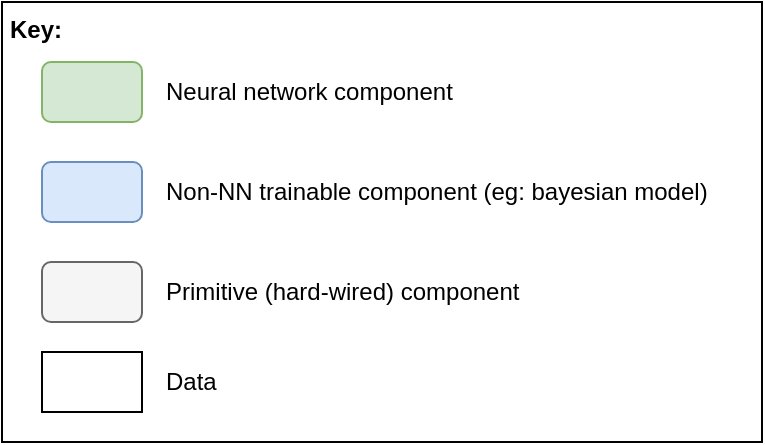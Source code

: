 <mxfile version="14.5.1" type="device" pages="7"><diagram id="m66ub7LElBhxGVQinJ4t" name="key"><mxGraphModel dx="1422" dy="822" grid="1" gridSize="10" guides="1" tooltips="1" connect="1" arrows="1" fold="1" page="1" pageScale="1" pageWidth="827" pageHeight="1169" math="0" shadow="0"><root><mxCell id="8yWxc6OE1PqtyrX7C8iU-0"/><mxCell id="8yWxc6OE1PqtyrX7C8iU-1" parent="8yWxc6OE1PqtyrX7C8iU-0"/><mxCell id="8yWxc6OE1PqtyrX7C8iU-2" value="Key:" style="rounded=0;whiteSpace=wrap;html=1;fillColor=#FFFFFF;gradientColor=none;fontSize=12;fontStyle=1;align=left;verticalAlign=top;spacingLeft=2;spacingRight=2;" vertex="1" parent="8yWxc6OE1PqtyrX7C8iU-1"><mxGeometry x="190" y="240" width="380" height="220" as="geometry"/></mxCell><mxCell id="8yWxc6OE1PqtyrX7C8iU-3" value="" style="rounded=1;whiteSpace=wrap;html=1;fillColor=#d5e8d4;fontSize=12;align=left;strokeColor=#82b366;" vertex="1" parent="8yWxc6OE1PqtyrX7C8iU-1"><mxGeometry x="210" y="270" width="50" height="30" as="geometry"/></mxCell><mxCell id="8yWxc6OE1PqtyrX7C8iU-4" value="" style="rounded=1;whiteSpace=wrap;html=1;fillColor=#f5f5f5;fontSize=12;align=left;strokeColor=#666666;fontColor=#333333;" vertex="1" parent="8yWxc6OE1PqtyrX7C8iU-1"><mxGeometry x="210" y="370" width="50" height="30" as="geometry"/></mxCell><mxCell id="8yWxc6OE1PqtyrX7C8iU-5" value="" style="rounded=0;whiteSpace=wrap;html=1;fillColor=#FFFFFF;gradientColor=none;fontSize=12;align=left;" vertex="1" parent="8yWxc6OE1PqtyrX7C8iU-1"><mxGeometry x="210" y="415" width="50" height="30" as="geometry"/></mxCell><mxCell id="8yWxc6OE1PqtyrX7C8iU-6" value="Primitive (hard-wired) component" style="text;html=1;strokeColor=none;fillColor=none;align=left;verticalAlign=middle;whiteSpace=wrap;rounded=0;fontSize=12;" vertex="1" parent="8yWxc6OE1PqtyrX7C8iU-1"><mxGeometry x="270" y="375" width="220" height="20" as="geometry"/></mxCell><mxCell id="8yWxc6OE1PqtyrX7C8iU-7" value="Neural network component" style="text;html=1;strokeColor=none;fillColor=none;align=left;verticalAlign=middle;whiteSpace=wrap;rounded=0;fontSize=12;" vertex="1" parent="8yWxc6OE1PqtyrX7C8iU-1"><mxGeometry x="270" y="275" width="220" height="20" as="geometry"/></mxCell><mxCell id="8yWxc6OE1PqtyrX7C8iU-8" value="Data" style="text;html=1;strokeColor=none;fillColor=none;align=left;verticalAlign=middle;whiteSpace=wrap;rounded=0;fontSize=12;" vertex="1" parent="8yWxc6OE1PqtyrX7C8iU-1"><mxGeometry x="270" y="420" width="220" height="20" as="geometry"/></mxCell><mxCell id="8yWxc6OE1PqtyrX7C8iU-9" value="" style="rounded=1;whiteSpace=wrap;html=1;fillColor=#dae8fc;fontSize=12;align=left;strokeColor=#6c8ebf;" vertex="1" parent="8yWxc6OE1PqtyrX7C8iU-1"><mxGeometry x="210" y="320" width="50" height="30" as="geometry"/></mxCell><mxCell id="8yWxc6OE1PqtyrX7C8iU-10" value="Non-NN trainable component (eg: bayesian model)" style="text;html=1;strokeColor=none;fillColor=none;align=left;verticalAlign=middle;whiteSpace=wrap;rounded=0;fontSize=12;" vertex="1" parent="8yWxc6OE1PqtyrX7C8iU-1"><mxGeometry x="270" y="325" width="290" height="20" as="geometry"/></mxCell></root></mxGraphModel></diagram><diagram id="tY6kCdGrEaHKhVbFRpGe" name="gated-output-selection"><mxGraphModel dx="1038" dy="607" grid="1" gridSize="10" guides="1" tooltips="1" connect="1" arrows="1" fold="1" page="1" pageScale="1" pageWidth="827" pageHeight="1169" math="0" shadow="0"><root><mxCell id="0"/><mxCell id="1" parent="0"/><mxCell id="_IHlw9E8bnCYRLDAm3ck-10" style="edgeStyle=orthogonalEdgeStyle;rounded=0;orthogonalLoop=1;jettySize=auto;html=1;entryX=0;entryY=0.5;entryDx=0;entryDy=0;fontSize=47;exitX=0.5;exitY=1;exitDx=0;exitDy=0;" parent="1" source="_IHlw9E8bnCYRLDAm3ck-1" target="_IHlw9E8bnCYRLDAm3ck-6" edge="1"><mxGeometry relative="1" as="geometry"/></mxCell><mxCell id="_IHlw9E8bnCYRLDAm3ck-11" style="edgeStyle=orthogonalEdgeStyle;rounded=0;orthogonalLoop=1;jettySize=auto;html=1;fontSize=47;entryX=0.112;entryY=0.02;entryDx=0;entryDy=0;entryPerimeter=0;" parent="1" source="_IHlw9E8bnCYRLDAm3ck-1" target="_IHlw9E8bnCYRLDAm3ck-7" edge="1"><mxGeometry relative="1" as="geometry"><Array as="points"><mxPoint x="160" y="380"/></Array></mxGeometry></mxCell><mxCell id="_IHlw9E8bnCYRLDAm3ck-18" value="output 1" style="edgeLabel;html=1;align=center;verticalAlign=middle;resizable=0;points=[];fontSize=12;" parent="_IHlw9E8bnCYRLDAm3ck-11" vertex="1" connectable="0"><mxGeometry x="0.209" y="3" relative="1" as="geometry"><mxPoint as="offset"/></mxGeometry></mxCell><mxCell id="_IHlw9E8bnCYRLDAm3ck-1" value="Processor 1" style="rounded=1;whiteSpace=wrap;html=1;fillColor=#d5e8d4;strokeColor=#82b366;" parent="1" vertex="1"><mxGeometry x="100" y="230" width="120" height="60" as="geometry"/></mxCell><mxCell id="_IHlw9E8bnCYRLDAm3ck-9" style="edgeStyle=orthogonalEdgeStyle;rounded=0;orthogonalLoop=1;jettySize=auto;html=1;entryX=0;entryY=0.5;entryDx=0;entryDy=0;fontSize=47;exitX=0.5;exitY=1;exitDx=0;exitDy=0;" parent="1" source="_IHlw9E8bnCYRLDAm3ck-2" target="_IHlw9E8bnCYRLDAm3ck-6" edge="1"><mxGeometry relative="1" as="geometry"/></mxCell><mxCell id="_IHlw9E8bnCYRLDAm3ck-12" value="output 2" style="edgeStyle=orthogonalEdgeStyle;rounded=0;orthogonalLoop=1;jettySize=auto;html=1;entryX=0.455;entryY=-0.08;entryDx=0;entryDy=0;fontSize=12;entryPerimeter=0;" parent="1" source="_IHlw9E8bnCYRLDAm3ck-2" target="_IHlw9E8bnCYRLDAm3ck-7" edge="1"><mxGeometry x="0.137" relative="1" as="geometry"><Array as="points"><mxPoint x="300" y="310"/><mxPoint x="299" y="310"/><mxPoint x="299" y="378"/></Array><mxPoint as="offset"/></mxGeometry></mxCell><mxCell id="_IHlw9E8bnCYRLDAm3ck-2" value="Processor 2" style="rounded=1;whiteSpace=wrap;html=1;fillColor=#d5e8d4;strokeColor=#82b366;" parent="1" vertex="1"><mxGeometry x="240" y="230" width="120" height="60" as="geometry"/></mxCell><mxCell id="_IHlw9E8bnCYRLDAm3ck-8" style="edgeStyle=orthogonalEdgeStyle;rounded=0;orthogonalLoop=1;jettySize=auto;html=1;fontSize=47;exitX=0.5;exitY=1;exitDx=0;exitDy=0;" parent="1" source="_IHlw9E8bnCYRLDAm3ck-3" target="_IHlw9E8bnCYRLDAm3ck-6" edge="1"><mxGeometry relative="1" as="geometry"/></mxCell><mxCell id="_IHlw9E8bnCYRLDAm3ck-15" value="outputs" style="edgeLabel;html=1;align=center;verticalAlign=middle;resizable=0;points=[];fontSize=12;" parent="_IHlw9E8bnCYRLDAm3ck-8" vertex="1" connectable="0"><mxGeometry x="0.028" y="-1" relative="1" as="geometry"><mxPoint as="offset"/></mxGeometry></mxCell><mxCell id="_IHlw9E8bnCYRLDAm3ck-13" style="edgeStyle=orthogonalEdgeStyle;rounded=0;orthogonalLoop=1;jettySize=auto;html=1;entryX=0.905;entryY=0.008;entryDx=0;entryDy=0;fontSize=47;entryPerimeter=0;" parent="1" source="_IHlw9E8bnCYRLDAm3ck-3" target="_IHlw9E8bnCYRLDAm3ck-7" edge="1"><mxGeometry relative="1" as="geometry"><Array as="points"><mxPoint x="480" y="310"/><mxPoint x="482" y="310"/><mxPoint x="482" y="380"/></Array></mxGeometry></mxCell><mxCell id="_IHlw9E8bnCYRLDAm3ck-16" value="output n" style="edgeLabel;html=1;align=center;verticalAlign=middle;resizable=0;points=[];fontSize=12;" parent="_IHlw9E8bnCYRLDAm3ck-13" vertex="1" connectable="0"><mxGeometry x="0.824" y="-1" relative="1" as="geometry"><mxPoint y="-32.44" as="offset"/></mxGeometry></mxCell><mxCell id="_IHlw9E8bnCYRLDAm3ck-3" value="Processor n" style="rounded=1;whiteSpace=wrap;html=1;fillColor=#d5e8d4;strokeColor=#82b366;" parent="1" vertex="1"><mxGeometry x="420" y="230" width="120" height="60" as="geometry"/></mxCell><mxCell id="_IHlw9E8bnCYRLDAm3ck-4" value="..." style="text;html=1;strokeColor=none;fillColor=none;align=center;verticalAlign=bottom;whiteSpace=wrap;rounded=0;fontSize=47;" parent="1" vertex="1"><mxGeometry x="360" y="250" width="60" height="20" as="geometry"/></mxCell><mxCell id="_IHlw9E8bnCYRLDAm3ck-14" style="edgeStyle=orthogonalEdgeStyle;rounded=0;orthogonalLoop=1;jettySize=auto;html=1;entryX=1;entryY=0.5;entryDx=0;entryDy=0;fontSize=47;exitX=0.5;exitY=1;exitDx=0;exitDy=0;" parent="1" source="_IHlw9E8bnCYRLDAm3ck-6" target="_IHlw9E8bnCYRLDAm3ck-7" edge="1"><mxGeometry relative="1" as="geometry"/></mxCell><mxCell id="_IHlw9E8bnCYRLDAm3ck-17" value="category&lt;br&gt;vector" style="edgeLabel;html=1;align=center;verticalAlign=middle;resizable=0;points=[];fontSize=12;" parent="_IHlw9E8bnCYRLDAm3ck-14" vertex="1" connectable="0"><mxGeometry x="-0.128" y="1" relative="1" as="geometry"><mxPoint x="56.72" y="-21" as="offset"/></mxGeometry></mxCell><mxCell id="_IHlw9E8bnCYRLDAm3ck-6" value="Selector" style="rounded=1;whiteSpace=wrap;html=1;fillColor=#d5e8d4;strokeColor=#82b366;" parent="1" vertex="1"><mxGeometry x="590" y="280" width="90" height="60" as="geometry"/></mxCell><mxCell id="_IHlw9E8bnCYRLDAm3ck-19" style="edgeStyle=orthogonalEdgeStyle;rounded=0;orthogonalLoop=1;jettySize=auto;html=1;fontSize=12;" parent="1" source="_IHlw9E8bnCYRLDAm3ck-7" edge="1"><mxGeometry relative="1" as="geometry"><mxPoint x="317.5" y="470" as="targetPoint"/></mxGeometry></mxCell><mxCell id="_IHlw9E8bnCYRLDAm3ck-20" value="selected&lt;br&gt;output" style="edgeLabel;html=1;align=center;verticalAlign=middle;resizable=0;points=[];fontSize=12;" parent="_IHlw9E8bnCYRLDAm3ck-19" vertex="1" connectable="0"><mxGeometry x="-0.343" relative="1" as="geometry"><mxPoint y="7.14" as="offset"/></mxGeometry></mxCell><mxCell id="_IHlw9E8bnCYRLDAm3ck-7" value="gate" style="rounded=1;whiteSpace=wrap;html=1;fillColor=#f5f5f5;strokeColor=#666666;fontColor=#333333;" parent="1" vertex="1"><mxGeometry x="115" y="380" width="405" height="20" as="geometry"/></mxCell><mxCell id="_IHlw9E8bnCYRLDAm3ck-22" style="edgeStyle=orthogonalEdgeStyle;rounded=0;orthogonalLoop=1;jettySize=auto;html=1;fontSize=12;exitX=0.5;exitY=1;exitDx=0;exitDy=0;" parent="1" source="_IHlw9E8bnCYRLDAm3ck-21" target="_IHlw9E8bnCYRLDAm3ck-1" edge="1"><mxGeometry relative="1" as="geometry"/></mxCell><mxCell id="_IHlw9E8bnCYRLDAm3ck-23" style="edgeStyle=orthogonalEdgeStyle;rounded=0;orthogonalLoop=1;jettySize=auto;html=1;fontSize=12;" parent="1" source="_IHlw9E8bnCYRLDAm3ck-21" target="_IHlw9E8bnCYRLDAm3ck-2" edge="1"><mxGeometry relative="1" as="geometry"/></mxCell><mxCell id="_IHlw9E8bnCYRLDAm3ck-24" style="edgeStyle=orthogonalEdgeStyle;rounded=0;orthogonalLoop=1;jettySize=auto;html=1;fontSize=12;exitX=0.5;exitY=1;exitDx=0;exitDy=0;" parent="1" source="_IHlw9E8bnCYRLDAm3ck-21" target="_IHlw9E8bnCYRLDAm3ck-3" edge="1"><mxGeometry relative="1" as="geometry"/></mxCell><mxCell id="_IHlw9E8bnCYRLDAm3ck-25" style="edgeStyle=orthogonalEdgeStyle;rounded=0;orthogonalLoop=1;jettySize=auto;html=1;entryX=0.5;entryY=0;entryDx=0;entryDy=0;fontSize=12;exitX=0.5;exitY=1;exitDx=0;exitDy=0;dashed=1;" parent="1" source="_IHlw9E8bnCYRLDAm3ck-21" target="_IHlw9E8bnCYRLDAm3ck-6" edge="1"><mxGeometry relative="1" as="geometry"><Array as="points"><mxPoint x="340" y="160"/><mxPoint x="635" y="160"/></Array></mxGeometry></mxCell><mxCell id="_IHlw9E8bnCYRLDAm3ck-21" value="input" style="text;html=1;strokeColor=none;fillColor=none;align=center;verticalAlign=middle;whiteSpace=wrap;rounded=0;fontSize=12;" parent="1" vertex="1"><mxGeometry x="320" y="120" width="40" height="20" as="geometry"/></mxCell><mxCell id="_IHlw9E8bnCYRLDAm3ck-26" style="rounded=0;jumpStyle=arc;orthogonalLoop=1;jettySize=auto;html=1;strokeWidth=1;fontColor=#666600;dashed=1;strokeColor=#d6b656;fillColor=#fff2cc;endArrow=none;endFill=0;" parent="1" source="_IHlw9E8bnCYRLDAm3ck-27" edge="1"><mxGeometry relative="1" as="geometry"><mxPoint x="640" y="240" as="targetPoint"/><mxPoint x="619.767" y="120" as="sourcePoint"/></mxGeometry></mxCell><mxCell id="_IHlw9E8bnCYRLDAm3ck-27" value="optional" style="rounded=0;whiteSpace=wrap;html=1;align=left;fillColor=#fff2cc;strokeColor=#d6b656;fontColor=#666600;dashed=1;spacingLeft=2;spacingRight=2;" parent="1" vertex="1"><mxGeometry x="670" y="190" width="55" height="20" as="geometry"/></mxCell><mxCell id="_w9QOepeArBHKkaBRJu--1" value="Processor 2" style="rounded=1;whiteSpace=wrap;html=1;fillColor=#d5e8d4;strokeColor=#82b366;" parent="1" vertex="1"><mxGeometry x="240" y="230" width="120" height="60" as="geometry"/></mxCell></root></mxGraphModel></diagram><diagram id="UJN6g91UISjAOFVRdFq0" name="vetoing-reflex"><mxGraphModel dx="1038" dy="607" grid="1" gridSize="10" guides="1" tooltips="1" connect="1" arrows="1" fold="1" page="1" pageScale="1" pageWidth="827" pageHeight="1169" math="0" shadow="0"><root><mxCell id="3xNeag-pLZo3mpWxxvYF-0"/><mxCell id="3xNeag-pLZo3mpWxxvYF-1" parent="3xNeag-pLZo3mpWxxvYF-0"/><mxCell id="sQCB7g5vNWQBE9-uRaDi-7" style="edgeStyle=orthogonalEdgeStyle;rounded=0;orthogonalLoop=1;jettySize=auto;html=1;entryX=0.5;entryY=0;entryDx=0;entryDy=0;fontSize=12;" parent="3xNeag-pLZo3mpWxxvYF-1" source="sQCB7g5vNWQBE9-uRaDi-0" target="sQCB7g5vNWQBE9-uRaDi-2" edge="1"><mxGeometry relative="1" as="geometry"/></mxCell><mxCell id="sQCB7g5vNWQBE9-uRaDi-0" value="Main processor" style="rounded=1;whiteSpace=wrap;html=1;fillColor=#d5e8d4;strokeColor=#82b366;" parent="3xNeag-pLZo3mpWxxvYF-1" vertex="1"><mxGeometry x="140" y="180" width="120" height="60" as="geometry"/></mxCell><mxCell id="sQCB7g5vNWQBE9-uRaDi-8" style="edgeStyle=orthogonalEdgeStyle;rounded=0;orthogonalLoop=1;jettySize=auto;html=1;entryX=0.5;entryY=0;entryDx=0;entryDy=0;fontSize=12;" parent="3xNeag-pLZo3mpWxxvYF-1" source="sQCB7g5vNWQBE9-uRaDi-1" target="sQCB7g5vNWQBE9-uRaDi-3" edge="1"><mxGeometry relative="1" as="geometry"/></mxCell><mxCell id="sQCB7g5vNWQBE9-uRaDi-1" value="Veto processor" style="rounded=1;whiteSpace=wrap;html=1;fillColor=#d5e8d4;strokeColor=#82b366;" parent="3xNeag-pLZo3mpWxxvYF-1" vertex="1"><mxGeometry x="294" y="180" width="120" height="60" as="geometry"/></mxCell><mxCell id="6Uc8mbCuD-oDQHM8va8d-0" style="edgeStyle=orthogonalEdgeStyle;rounded=0;orthogonalLoop=1;jettySize=auto;html=1;fontSize=12;" parent="3xNeag-pLZo3mpWxxvYF-1" source="sQCB7g5vNWQBE9-uRaDi-2" target="sQCB7g5vNWQBE9-uRaDi-4" edge="1"><mxGeometry relative="1" as="geometry"/></mxCell><mxCell id="6Uc8mbCuD-oDQHM8va8d-3" value="regularization" style="edgeLabel;html=1;align=center;verticalAlign=middle;resizable=0;points=[];fontSize=12;" parent="6Uc8mbCuD-oDQHM8va8d-0" vertex="1" connectable="0"><mxGeometry x="-0.107" y="-1" relative="1" as="geometry"><mxPoint as="offset"/></mxGeometry></mxCell><mxCell id="sQCB7g5vNWQBE9-uRaDi-2" value="vector" style="rounded=0;whiteSpace=wrap;html=1;fontSize=12;" parent="3xNeag-pLZo3mpWxxvYF-1" vertex="1"><mxGeometry x="140" y="260" width="120" height="20" as="geometry"/></mxCell><mxCell id="6Uc8mbCuD-oDQHM8va8d-1" style="edgeStyle=orthogonalEdgeStyle;rounded=0;orthogonalLoop=1;jettySize=auto;html=1;fontSize=12;" parent="3xNeag-pLZo3mpWxxvYF-1" source="sQCB7g5vNWQBE9-uRaDi-3" target="sQCB7g5vNWQBE9-uRaDi-5" edge="1"><mxGeometry relative="1" as="geometry"/></mxCell><mxCell id="6Uc8mbCuD-oDQHM8va8d-2" value="regularization" style="edgeLabel;html=1;align=center;verticalAlign=middle;resizable=0;points=[];fontSize=12;" parent="6Uc8mbCuD-oDQHM8va8d-1" vertex="1" connectable="0"><mxGeometry x="-0.169" y="-1" relative="1" as="geometry"><mxPoint as="offset"/></mxGeometry></mxCell><mxCell id="sQCB7g5vNWQBE9-uRaDi-3" value="vector" style="rounded=0;whiteSpace=wrap;html=1;fontSize=12;" parent="3xNeag-pLZo3mpWxxvYF-1" vertex="1"><mxGeometry x="294" y="260" width="120" height="20" as="geometry"/></mxCell><mxCell id="6Uc8mbCuD-oDQHM8va8d-6" style="edgeStyle=orthogonalEdgeStyle;rounded=0;orthogonalLoop=1;jettySize=auto;html=1;fontSize=12;exitX=0.25;exitY=1;exitDx=0;exitDy=0;" parent="3xNeag-pLZo3mpWxxvYF-1" source="sQCB7g5vNWQBE9-uRaDi-4" target="6Uc8mbCuD-oDQHM8va8d-5" edge="1"><mxGeometry relative="1" as="geometry"/></mxCell><mxCell id="6Uc8mbCuD-oDQHM8va8d-7" value="ave(|.|)" style="edgeLabel;html=1;align=center;verticalAlign=middle;resizable=0;points=[];fontSize=12;" parent="6Uc8mbCuD-oDQHM8va8d-6" vertex="1" connectable="0"><mxGeometry x="0.25" relative="1" as="geometry"><mxPoint y="-13.06" as="offset"/></mxGeometry></mxCell><mxCell id="8TBIV7BBwE620zj9O0sn-1" value="output (o0)" style="edgeStyle=orthogonalEdgeStyle;rounded=0;orthogonalLoop=1;jettySize=auto;html=1;fontSize=12;exitX=0.75;exitY=1;exitDx=0;exitDy=0;entryX=0.75;entryY=0;entryDx=0;entryDy=0;" parent="3xNeag-pLZo3mpWxxvYF-1" source="sQCB7g5vNWQBE9-uRaDi-4" target="8TBIV7BBwE620zj9O0sn-0" edge="1"><mxGeometry relative="1" as="geometry"/></mxCell><mxCell id="sQCB7g5vNWQBE9-uRaDi-4" value="vector" style="rounded=0;whiteSpace=wrap;html=1;fontSize=12;" parent="3xNeag-pLZo3mpWxxvYF-1" vertex="1"><mxGeometry x="140" y="330" width="120" height="20" as="geometry"/></mxCell><mxCell id="6Uc8mbCuD-oDQHM8va8d-9" value="ave(|.|)" style="rounded=0;orthogonalLoop=1;jettySize=auto;html=1;fontSize=12;exitX=0.25;exitY=1;exitDx=0;exitDy=0;" parent="3xNeag-pLZo3mpWxxvYF-1" source="sQCB7g5vNWQBE9-uRaDi-5" target="6Uc8mbCuD-oDQHM8va8d-8" edge="1"><mxGeometry x="-0.524" y="1" relative="1" as="geometry"><mxPoint as="offset"/></mxGeometry></mxCell><mxCell id="8TBIV7BBwE620zj9O0sn-3" value="output (o1)" style="edgeStyle=orthogonalEdgeStyle;rounded=0;orthogonalLoop=1;jettySize=auto;html=1;entryX=1;entryY=0.75;entryDx=0;entryDy=0;fontSize=12;exitX=0.75;exitY=1;exitDx=0;exitDy=0;" parent="3xNeag-pLZo3mpWxxvYF-1" source="sQCB7g5vNWQBE9-uRaDi-5" target="8TBIV7BBwE620zj9O0sn-0" edge="1"><mxGeometry x="-0.618" relative="1" as="geometry"><mxPoint as="offset"/></mxGeometry></mxCell><mxCell id="sQCB7g5vNWQBE9-uRaDi-5" value="vector" style="rounded=0;whiteSpace=wrap;html=1;fontSize=12;" parent="3xNeag-pLZo3mpWxxvYF-1" vertex="1"><mxGeometry x="294" y="330" width="120" height="20" as="geometry"/></mxCell><mxCell id="8TBIV7BBwE620zj9O0sn-2" style="edgeStyle=orthogonalEdgeStyle;rounded=0;orthogonalLoop=1;jettySize=auto;html=1;entryX=0.25;entryY=0;entryDx=0;entryDy=0;fontSize=12;" parent="3xNeag-pLZo3mpWxxvYF-1" source="6Uc8mbCuD-oDQHM8va8d-5" target="8TBIV7BBwE620zj9O0sn-0" edge="1"><mxGeometry relative="1" as="geometry"/></mxCell><mxCell id="6Uc8mbCuD-oDQHM8va8d-5" value="y0" style="ellipse;whiteSpace=wrap;html=1;aspect=fixed;rounded=1;fontSize=12;fillColor=#d5e8d4;strokeColor=#82b366;" parent="3xNeag-pLZo3mpWxxvYF-1" vertex="1"><mxGeometry x="155" y="391" width="30" height="30" as="geometry"/></mxCell><mxCell id="8TBIV7BBwE620zj9O0sn-4" style="edgeStyle=orthogonalEdgeStyle;rounded=0;orthogonalLoop=1;jettySize=auto;html=1;entryX=1;entryY=0.25;entryDx=0;entryDy=0;fontSize=12;exitX=0.5;exitY=1;exitDx=0;exitDy=0;" parent="3xNeag-pLZo3mpWxxvYF-1" source="6Uc8mbCuD-oDQHM8va8d-8" target="8TBIV7BBwE620zj9O0sn-0" edge="1"><mxGeometry relative="1" as="geometry"/></mxCell><mxCell id="8TBIV7BBwE620zj9O0sn-5" value="*&amp;nbsp;β" style="edgeLabel;html=1;align=center;verticalAlign=middle;resizable=0;points=[];fontSize=12;" parent="8TBIV7BBwE620zj9O0sn-4" vertex="1" connectable="0"><mxGeometry x="-0.431" relative="1" as="geometry"><mxPoint x="15" y="-1.48" as="offset"/></mxGeometry></mxCell><mxCell id="6Uc8mbCuD-oDQHM8va8d-8" value="y1" style="ellipse;whiteSpace=wrap;html=1;aspect=fixed;rounded=1;fontSize=12;fillColor=#d5e8d4;strokeColor=#82b366;" parent="3xNeag-pLZo3mpWxxvYF-1" vertex="1"><mxGeometry x="310" y="391" width="30" height="30" as="geometry"/></mxCell><mxCell id="8TBIV7BBwE620zj9O0sn-6" value="output" style="edgeStyle=orthogonalEdgeStyle;rounded=0;orthogonalLoop=1;jettySize=auto;html=1;fontSize=12;" parent="3xNeag-pLZo3mpWxxvYF-1" source="8TBIV7BBwE620zj9O0sn-0" edge="1"><mxGeometry relative="1" as="geometry"><mxPoint x="200" y="550" as="targetPoint"/></mxGeometry></mxCell><mxCell id="8TBIV7BBwE620zj9O0sn-0" value="soft argmax" style="rounded=1;whiteSpace=wrap;html=1;fillColor=#f5f5f5;strokeColor=#666666;fontColor=#333333;" parent="3xNeag-pLZo3mpWxxvYF-1" vertex="1"><mxGeometry x="140" y="450" width="120" height="50" as="geometry"/></mxCell><mxCell id="0DxWKRgJGFGPRvl_2Wni-1" style="edgeStyle=orthogonalEdgeStyle;rounded=0;orthogonalLoop=1;jettySize=auto;html=1;fontSize=12;" parent="3xNeag-pLZo3mpWxxvYF-1" source="0DxWKRgJGFGPRvl_2Wni-0" target="sQCB7g5vNWQBE9-uRaDi-0" edge="1"><mxGeometry relative="1" as="geometry"/></mxCell><mxCell id="0DxWKRgJGFGPRvl_2Wni-2" style="edgeStyle=orthogonalEdgeStyle;rounded=0;orthogonalLoop=1;jettySize=auto;html=1;fontSize=12;exitX=0.5;exitY=1;exitDx=0;exitDy=0;" parent="3xNeag-pLZo3mpWxxvYF-1" source="0DxWKRgJGFGPRvl_2Wni-0" target="sQCB7g5vNWQBE9-uRaDi-1" edge="1"><mxGeometry relative="1" as="geometry"/></mxCell><mxCell id="0DxWKRgJGFGPRvl_2Wni-0" value="input" style="text;html=1;strokeColor=none;fillColor=none;align=center;verticalAlign=middle;whiteSpace=wrap;rounded=0;fontSize=12;" parent="3xNeag-pLZo3mpWxxvYF-1" vertex="1"><mxGeometry x="180" y="110" width="40" height="20" as="geometry"/></mxCell><mxCell id="soM1_bjrjBziA1N2n6Jz-0" style="rounded=0;jumpStyle=arc;orthogonalLoop=1;jettySize=auto;html=1;strokeWidth=1;fontColor=#666600;dashed=1;strokeColor=#d6b656;fillColor=#fff2cc;endArrow=none;endFill=0;" parent="3xNeag-pLZo3mpWxxvYF-1" source="soM1_bjrjBziA1N2n6Jz-1" target="6Uc8mbCuD-oDQHM8va8d-8" edge="1"><mxGeometry relative="1" as="geometry"><mxPoint x="410" y="391" as="targetPoint"/><mxPoint x="389.767" y="271" as="sourcePoint"/></mxGeometry></mxCell><mxCell id="soM1_bjrjBziA1N2n6Jz-1" value="usually zero" style="rounded=0;whiteSpace=wrap;html=1;align=left;fillColor=#fff2cc;strokeColor=#d6b656;fontColor=#666600;dashed=1;spacingLeft=2;spacingRight=2;" parent="3xNeag-pLZo3mpWxxvYF-1" vertex="1"><mxGeometry x="400" y="430" width="80" height="20" as="geometry"/></mxCell><mxCell id="soM1_bjrjBziA1N2n6Jz-2" value="may be pre-trained" style="rounded=0;whiteSpace=wrap;html=1;align=left;fillColor=#fff2cc;strokeColor=#d6b656;fontColor=#666600;dashed=1;spacingLeft=2;spacingRight=2;" parent="3xNeag-pLZo3mpWxxvYF-1" vertex="1"><mxGeometry x="356" y="110" width="115.7" height="20" as="geometry"/></mxCell><mxCell id="soM1_bjrjBziA1N2n6Jz-3" style="rounded=0;jumpStyle=arc;orthogonalLoop=1;jettySize=auto;html=1;strokeWidth=1;fontColor=#666600;dashed=1;strokeColor=#d6b656;fillColor=#fff2cc;endArrow=none;endFill=0;" parent="3xNeag-pLZo3mpWxxvYF-1" source="soM1_bjrjBziA1N2n6Jz-2" target="sQCB7g5vNWQBE9-uRaDi-1" edge="1"><mxGeometry relative="1" as="geometry"><mxPoint x="283.693" y="90.225" as="targetPoint"/><mxPoint x="334.067" y="-49" as="sourcePoint"/></mxGeometry></mxCell></root></mxGraphModel></diagram><diagram name="amplitude-based-selection" id="701jwLyTsTjprRtEcF1c"><mxGraphModel dx="1038" dy="607" grid="1" gridSize="10" guides="1" tooltips="1" connect="1" arrows="1" fold="1" page="1" pageScale="1" pageWidth="827" pageHeight="1169" math="0" shadow="0"><root><mxCell id="MDGgM5omA2TcyWQqNSQf-0"/><mxCell id="MDGgM5omA2TcyWQqNSQf-1" parent="MDGgM5omA2TcyWQqNSQf-0"/><mxCell id="MDGgM5omA2TcyWQqNSQf-3" style="edgeStyle=orthogonalEdgeStyle;rounded=0;orthogonalLoop=1;jettySize=auto;html=1;fontSize=47;entryX=0.112;entryY=-0.012;entryDx=0;entryDy=0;entryPerimeter=0;" parent="MDGgM5omA2TcyWQqNSQf-1" source="MDGgM5omA2TcyWQqNSQf-5" target="MDGgM5omA2TcyWQqNSQf-20" edge="1"><mxGeometry relative="1" as="geometry"><Array as="points"><mxPoint x="160" y="360"/></Array></mxGeometry></mxCell><mxCell id="MDGgM5omA2TcyWQqNSQf-4" value="output 1" style="edgeLabel;html=1;align=center;verticalAlign=middle;resizable=0;points=[];fontSize=12;" parent="MDGgM5omA2TcyWQqNSQf-3" vertex="1" connectable="0"><mxGeometry x="0.209" y="3" relative="1" as="geometry"><mxPoint x="-3.4" y="-12.0" as="offset"/></mxGeometry></mxCell><mxCell id="MDGgM5omA2TcyWQqNSQf-5" value="Processor 1" style="rounded=1;whiteSpace=wrap;html=1;fillColor=#d5e8d4;strokeColor=#82b366;" parent="MDGgM5omA2TcyWQqNSQf-1" vertex="1"><mxGeometry x="100" y="230" width="120" height="60" as="geometry"/></mxCell><mxCell id="MDGgM5omA2TcyWQqNSQf-7" value="output 2" style="rounded=0;orthogonalLoop=1;jettySize=auto;html=1;entryX=0.454;entryY=-0.004;entryDx=0;entryDy=0;fontSize=12;entryPerimeter=0;" parent="MDGgM5omA2TcyWQqNSQf-1" source="MDGgM5omA2TcyWQqNSQf-8" target="MDGgM5omA2TcyWQqNSQf-20" edge="1"><mxGeometry x="-0.141" relative="1" as="geometry"><mxPoint as="offset"/></mxGeometry></mxCell><mxCell id="MDGgM5omA2TcyWQqNSQf-8" value="Processor 2" style="rounded=1;whiteSpace=wrap;html=1;fillColor=#d5e8d4;strokeColor=#82b366;" parent="MDGgM5omA2TcyWQqNSQf-1" vertex="1"><mxGeometry x="240" y="230" width="120" height="60" as="geometry"/></mxCell><mxCell id="MDGgM5omA2TcyWQqNSQf-11" style="rounded=0;orthogonalLoop=1;jettySize=auto;html=1;entryX=0.9;entryY=0.008;entryDx=0;entryDy=0;fontSize=47;entryPerimeter=0;" parent="MDGgM5omA2TcyWQqNSQf-1" source="MDGgM5omA2TcyWQqNSQf-13" target="MDGgM5omA2TcyWQqNSQf-20" edge="1"><mxGeometry relative="1" as="geometry"/></mxCell><mxCell id="MDGgM5omA2TcyWQqNSQf-12" value="output n" style="edgeLabel;html=1;align=center;verticalAlign=middle;resizable=0;points=[];fontSize=12;" parent="MDGgM5omA2TcyWQqNSQf-11" vertex="1" connectable="0"><mxGeometry x="0.824" y="-1" relative="1" as="geometry"><mxPoint x="1.47" y="-34.28" as="offset"/></mxGeometry></mxCell><mxCell id="MDGgM5omA2TcyWQqNSQf-13" value="Processor n" style="rounded=1;whiteSpace=wrap;html=1;fillColor=#d5e8d4;strokeColor=#82b366;" parent="MDGgM5omA2TcyWQqNSQf-1" vertex="1"><mxGeometry x="420" y="230" width="120" height="60" as="geometry"/></mxCell><mxCell id="MDGgM5omA2TcyWQqNSQf-14" value="..." style="text;html=1;strokeColor=none;fillColor=none;align=center;verticalAlign=bottom;whiteSpace=wrap;rounded=0;fontSize=47;" parent="MDGgM5omA2TcyWQqNSQf-1" vertex="1"><mxGeometry x="360" y="250" width="60" height="20" as="geometry"/></mxCell><mxCell id="MDGgM5omA2TcyWQqNSQf-18" style="edgeStyle=orthogonalEdgeStyle;rounded=0;orthogonalLoop=1;jettySize=auto;html=1;fontSize=12;" parent="MDGgM5omA2TcyWQqNSQf-1" source="MDGgM5omA2TcyWQqNSQf-20" edge="1"><mxGeometry relative="1" as="geometry"><mxPoint x="318" y="440" as="targetPoint"/></mxGeometry></mxCell><mxCell id="MDGgM5omA2TcyWQqNSQf-19" value="output" style="edgeLabel;html=1;align=center;verticalAlign=middle;resizable=0;points=[];fontSize=12;" parent="MDGgM5omA2TcyWQqNSQf-18" vertex="1" connectable="0"><mxGeometry x="-0.343" relative="1" as="geometry"><mxPoint y="7.14" as="offset"/></mxGeometry></mxCell><mxCell id="MDGgM5omA2TcyWQqNSQf-20" value="soft arg-max weighted sum" style="rounded=1;whiteSpace=wrap;html=1;fillColor=#f5f5f5;strokeColor=#666666;fontColor=#333333;" parent="MDGgM5omA2TcyWQqNSQf-1" vertex="1"><mxGeometry x="115" y="360" width="405" height="20" as="geometry"/></mxCell><mxCell id="MDGgM5omA2TcyWQqNSQf-21" style="edgeStyle=orthogonalEdgeStyle;rounded=0;orthogonalLoop=1;jettySize=auto;html=1;fontSize=12;exitX=0.5;exitY=1;exitDx=0;exitDy=0;" parent="MDGgM5omA2TcyWQqNSQf-1" source="MDGgM5omA2TcyWQqNSQf-25" target="MDGgM5omA2TcyWQqNSQf-5" edge="1"><mxGeometry relative="1" as="geometry"/></mxCell><mxCell id="MDGgM5omA2TcyWQqNSQf-22" style="edgeStyle=orthogonalEdgeStyle;rounded=0;orthogonalLoop=1;jettySize=auto;html=1;fontSize=12;" parent="MDGgM5omA2TcyWQqNSQf-1" source="MDGgM5omA2TcyWQqNSQf-25" target="MDGgM5omA2TcyWQqNSQf-8" edge="1"><mxGeometry relative="1" as="geometry"/></mxCell><mxCell id="MDGgM5omA2TcyWQqNSQf-23" style="edgeStyle=orthogonalEdgeStyle;rounded=0;orthogonalLoop=1;jettySize=auto;html=1;fontSize=12;exitX=0.5;exitY=1;exitDx=0;exitDy=0;" parent="MDGgM5omA2TcyWQqNSQf-1" source="MDGgM5omA2TcyWQqNSQf-25" target="MDGgM5omA2TcyWQqNSQf-13" edge="1"><mxGeometry relative="1" as="geometry"/></mxCell><mxCell id="MDGgM5omA2TcyWQqNSQf-25" value="input" style="text;html=1;strokeColor=none;fillColor=none;align=center;verticalAlign=middle;whiteSpace=wrap;rounded=0;fontSize=12;" parent="MDGgM5omA2TcyWQqNSQf-1" vertex="1"><mxGeometry x="297.5" y="120" width="40" height="20" as="geometry"/></mxCell><mxCell id="MDGgM5omA2TcyWQqNSQf-28" value="Processor 2" style="rounded=1;whiteSpace=wrap;html=1;fillColor=#d5e8d4;strokeColor=#82b366;" parent="MDGgM5omA2TcyWQqNSQf-1" vertex="1"><mxGeometry x="240" y="230" width="120" height="60" as="geometry"/></mxCell><mxCell id="sbla514yaz-IaWhqiUqD-0" style="rounded=0;jumpStyle=arc;orthogonalLoop=1;jettySize=auto;html=1;strokeWidth=1;fontColor=#666600;dashed=1;strokeColor=#d6b656;fillColor=#fff2cc;endArrow=none;endFill=0;" parent="MDGgM5omA2TcyWQqNSQf-1" source="sbla514yaz-IaWhqiUqD-1" edge="1"><mxGeometry relative="1" as="geometry"><mxPoint x="340" y="410" as="targetPoint"/><mxPoint x="389.767" y="350" as="sourcePoint"/></mxGeometry></mxCell><mxCell id="sbla514yaz-IaWhqiUqD-1" value="probably needs some form of regularization" style="rounded=0;whiteSpace=wrap;html=1;align=left;fillColor=#fff2cc;strokeColor=#d6b656;fontColor=#666600;dashed=1;spacingLeft=2;spacingRight=2;" parent="MDGgM5omA2TcyWQqNSQf-1" vertex="1"><mxGeometry x="440" y="420" width="130" height="40" as="geometry"/></mxCell></root></mxGraphModel></diagram><diagram id="q2RdxAK-_Eqjumh7ZLBr" name="one-shot-buffer"><mxGraphModel dx="1038" dy="607" grid="1" gridSize="10" guides="1" tooltips="1" connect="1" arrows="1" fold="1" page="1" pageScale="1" pageWidth="827" pageHeight="1169" math="0" shadow="0"><root><mxCell id="T0xFGRCqH5Q50hK1C9Jg-0"/><mxCell id="T0xFGRCqH5Q50hK1C9Jg-1" parent="T0xFGRCqH5Q50hK1C9Jg-0"/><mxCell id="u_C_gsajqFhSqNK56xrr-13" value="" style="rounded=0;whiteSpace=wrap;html=1;strokeColor=#d6b656;fillColor=none;dashed=1;strokeWidth=3;fontStyle=1;verticalAlign=top;align=left;spacing=2;spacingLeft=3;fontColor=#AD9346;dashPattern=1 1;perimeterSpacing=0;" vertex="1" parent="T0xFGRCqH5Q50hK1C9Jg-1"><mxGeometry x="140" y="90" width="360" height="320" as="geometry"/></mxCell><mxCell id="u_C_gsajqFhSqNK56xrr-12" value="Alternative usage" style="rounded=0;whiteSpace=wrap;html=1;strokeColor=#d6b656;fillColor=none;dashed=1;strokeWidth=3;fontStyle=1;verticalAlign=top;align=left;spacing=2;spacingLeft=3;fontColor=#AD9346;dashPattern=1 1;perimeterSpacing=0;" vertex="1" parent="T0xFGRCqH5Q50hK1C9Jg-1"><mxGeometry x="530" y="90" width="226" height="320" as="geometry"/></mxCell><mxCell id="lav2Ioq4uSu-MzJnYCEw-2" value="peek" style="edgeStyle=none;rounded=0;jumpStyle=none;orthogonalLoop=1;jettySize=auto;html=1;entryX=0;entryY=0.75;entryDx=0;entryDy=0;startArrow=none;startFill=0;endArrow=classic;endFill=1;strokeWidth=1;fontSize=12;" edge="1" parent="T0xFGRCqH5Q50hK1C9Jg-1" source="rZvvOZpdCY8Ul-k_Gk-L-0" target="lav2Ioq4uSu-MzJnYCEw-0"><mxGeometry x="0.27" y="3" relative="1" as="geometry"><mxPoint as="offset"/></mxGeometry></mxCell><mxCell id="lav2Ioq4uSu-MzJnYCEw-4" value="output" style="edgeStyle=orthogonalEdgeStyle;rounded=0;jumpStyle=none;orthogonalLoop=1;jettySize=auto;html=1;startArrow=none;startFill=0;endArrow=classic;endFill=1;strokeWidth=1;fontSize=12;" edge="1" parent="T0xFGRCqH5Q50hK1C9Jg-1" source="rZvvOZpdCY8Ul-k_Gk-L-0"><mxGeometry relative="1" as="geometry"><mxPoint x="220" y="390" as="targetPoint"/></mxGeometry></mxCell><mxCell id="rZvvOZpdCY8Ul-k_Gk-L-0" value="one-shot&lt;br style=&quot;font-size: 12px;&quot;&gt;buffer" style="rounded=1;whiteSpace=wrap;html=1;fillColor=#f5f5f5;strokeColor=#666666;fontColor=#333333;fontSize=12;" vertex="1" parent="T0xFGRCqH5Q50hK1C9Jg-1"><mxGeometry x="160" y="280" width="120" height="50" as="geometry"/></mxCell><mxCell id="AJquhj3DEW2wwtxp4E3e-1" value="output" style="rounded=0;jumpStyle=none;orthogonalLoop=1;jettySize=auto;html=1;entryX=0.5;entryY=0;entryDx=0;entryDy=0;startArrow=none;startFill=0;endArrow=classic;endFill=1;strokeWidth=1;fontSize=12;" edge="1" parent="T0xFGRCqH5Q50hK1C9Jg-1" source="SHAI3s_B71EobfqBNLqx-0" target="rZvvOZpdCY8Ul-k_Gk-L-0"><mxGeometry relative="1" as="geometry"/></mxCell><mxCell id="lav2Ioq4uSu-MzJnYCEw-1" value="output" style="edgeStyle=none;rounded=0;jumpStyle=none;orthogonalLoop=1;jettySize=auto;html=1;startArrow=none;startFill=0;endArrow=classic;endFill=1;strokeWidth=1;fontSize=12;" edge="1" parent="T0xFGRCqH5Q50hK1C9Jg-1" source="SHAI3s_B71EobfqBNLqx-0" target="lav2Ioq4uSu-MzJnYCEw-0"><mxGeometry relative="1" as="geometry"/></mxCell><mxCell id="SHAI3s_B71EobfqBNLqx-0" value="Processor" style="rounded=1;whiteSpace=wrap;html=1;fillColor=#d5e8d4;strokeColor=#82b366;fontSize=12;" vertex="1" parent="T0xFGRCqH5Q50hK1C9Jg-1"><mxGeometry x="160" y="160" width="120" height="60" as="geometry"/></mxCell><mxCell id="lav2Ioq4uSu-MzJnYCEw-3" value="trigger" style="edgeStyle=orthogonalEdgeStyle;rounded=0;jumpStyle=none;orthogonalLoop=1;jettySize=auto;html=1;entryX=1;entryY=0.5;entryDx=0;entryDy=0;startArrow=none;startFill=0;endArrow=classic;endFill=1;strokeWidth=1;fontSize=12;exitX=0.5;exitY=1;exitDx=0;exitDy=0;" edge="1" parent="T0xFGRCqH5Q50hK1C9Jg-1" source="lav2Ioq4uSu-MzJnYCEw-0" target="rZvvOZpdCY8Ul-k_Gk-L-0"><mxGeometry relative="1" as="geometry"/></mxCell><mxCell id="lav2Ioq4uSu-MzJnYCEw-0" value="Reviewer" style="rounded=1;whiteSpace=wrap;html=1;fillColor=#d5e8d4;strokeColor=#82b366;fontSize=12;" vertex="1" parent="T0xFGRCqH5Q50hK1C9Jg-1"><mxGeometry x="360" y="160" width="120" height="60" as="geometry"/></mxCell><mxCell id="lav2Ioq4uSu-MzJnYCEw-5" value="" style="endArrow=none;dashed=1;html=1;strokeWidth=1;fontSize=12;" edge="1" parent="T0xFGRCqH5Q50hK1C9Jg-1"><mxGeometry width="50" height="50" relative="1" as="geometry"><mxPoint x="290" y="270" as="sourcePoint"/><mxPoint x="290" y="130" as="targetPoint"/></mxGeometry></mxCell><mxCell id="lav2Ioq4uSu-MzJnYCEw-6" value="XOR" style="text;html=1;strokeColor=none;fillColor=none;align=center;verticalAlign=middle;whiteSpace=wrap;rounded=0;fontSize=12;" vertex="1" parent="T0xFGRCqH5Q50hK1C9Jg-1"><mxGeometry x="270" y="110" width="40" height="20" as="geometry"/></mxCell><mxCell id="uqK3gIP-ypqXmBWw-pbx-0" style="rounded=0;jumpStyle=arc;orthogonalLoop=1;jettySize=auto;html=1;strokeWidth=1;fontColor=#666600;dashed=1;strokeColor=#d6b656;fillColor=#fff2cc;endArrow=none;endFill=0;" edge="1" parent="T0xFGRCqH5Q50hK1C9Jg-1" source="uqK3gIP-ypqXmBWw-pbx-1"><mxGeometry relative="1" as="geometry"><mxPoint x="390" y="310" as="targetPoint"/><mxPoint x="399.767" y="200" as="sourcePoint"/></mxGeometry></mxCell><mxCell id="uqK3gIP-ypqXmBWw-pbx-1" value="arbitrarily delayed (to an upper limit)" style="rounded=0;whiteSpace=wrap;html=1;align=left;fillColor=#fff2cc;strokeColor=#d6b656;fontColor=#666600;dashed=1;spacingLeft=2;spacingRight=2;" vertex="1" parent="T0xFGRCqH5Q50hK1C9Jg-1"><mxGeometry x="310" y="340" width="106" height="40" as="geometry"/></mxCell><mxCell id="u_C_gsajqFhSqNK56xrr-0" value="peek" style="edgeStyle=orthogonalEdgeStyle;rounded=0;jumpStyle=none;orthogonalLoop=1;jettySize=auto;html=1;startArrow=none;startFill=0;endArrow=classic;endFill=1;strokeWidth=1;fontSize=12;" edge="1" source="u_C_gsajqFhSqNK56xrr-1" parent="T0xFGRCqH5Q50hK1C9Jg-1"><mxGeometry relative="1" as="geometry"><mxPoint x="620" y="390.0" as="targetPoint"/></mxGeometry></mxCell><mxCell id="u_C_gsajqFhSqNK56xrr-7" style="edgeStyle=orthogonalEdgeStyle;rounded=0;jumpStyle=none;orthogonalLoop=1;jettySize=auto;html=1;startArrow=none;startFill=0;endArrow=classic;endFill=1;strokeWidth=1;fontSize=12;" edge="1" parent="T0xFGRCqH5Q50hK1C9Jg-1" source="u_C_gsajqFhSqNK56xrr-1"><mxGeometry relative="1" as="geometry"><mxPoint x="720" y="305.0" as="targetPoint"/></mxGeometry></mxCell><mxCell id="u_C_gsajqFhSqNK56xrr-1" value="one-shot&lt;br style=&quot;font-size: 12px;&quot;&gt;buffer" style="rounded=1;whiteSpace=wrap;html=1;fillColor=#f5f5f5;strokeColor=#666666;fontColor=#333333;fontSize=12;" vertex="1" parent="T0xFGRCqH5Q50hK1C9Jg-1"><mxGeometry x="560" y="280" width="120" height="50" as="geometry"/></mxCell><mxCell id="u_C_gsajqFhSqNK56xrr-2" value="output" style="rounded=0;jumpStyle=none;orthogonalLoop=1;jettySize=auto;html=1;entryX=0.5;entryY=0;entryDx=0;entryDy=0;startArrow=none;startFill=0;endArrow=classic;endFill=1;strokeWidth=1;fontSize=12;" edge="1" source="u_C_gsajqFhSqNK56xrr-3" target="u_C_gsajqFhSqNK56xrr-1" parent="T0xFGRCqH5Q50hK1C9Jg-1"><mxGeometry relative="1" as="geometry"/></mxCell><mxCell id="u_C_gsajqFhSqNK56xrr-5" style="edgeStyle=orthogonalEdgeStyle;rounded=0;jumpStyle=none;orthogonalLoop=1;jettySize=auto;html=1;entryX=0.75;entryY=0;entryDx=0;entryDy=0;startArrow=none;startFill=0;endArrow=classic;endFill=1;strokeWidth=1;fontSize=12;exitX=1;exitY=0.5;exitDx=0;exitDy=0;" edge="1" parent="T0xFGRCqH5Q50hK1C9Jg-1" source="u_C_gsajqFhSqNK56xrr-3" target="u_C_gsajqFhSqNK56xrr-1"><mxGeometry relative="1" as="geometry"/></mxCell><mxCell id="u_C_gsajqFhSqNK56xrr-6" value="trigger" style="edgeLabel;html=1;align=center;verticalAlign=middle;resizable=0;points=[];fontSize=12;" vertex="1" connectable="0" parent="u_C_gsajqFhSqNK56xrr-5"><mxGeometry x="0.142" y="-1" relative="1" as="geometry"><mxPoint x="11.66" y="-18.97" as="offset"/></mxGeometry></mxCell><mxCell id="u_C_gsajqFhSqNK56xrr-3" value="Processor" style="rounded=1;whiteSpace=wrap;html=1;fillColor=#d5e8d4;strokeColor=#82b366;fontSize=12;" vertex="1" parent="T0xFGRCqH5Q50hK1C9Jg-1"><mxGeometry x="560" y="160" width="120" height="60" as="geometry"/></mxCell><mxCell id="u_C_gsajqFhSqNK56xrr-8" value="&lt;span style=&quot;color: rgb(32 , 33 , 36) ; text-align: left ; background-color: rgb(255 , 255 , 255)&quot;&gt;&lt;font style=&quot;font-size: 12px&quot;&gt;∅&lt;/font&gt;&lt;/span&gt;" style="text;html=1;strokeColor=none;fillColor=none;align=center;verticalAlign=middle;whiteSpace=wrap;rounded=0;fontSize=12;fontFamily=Helvetica;fontStyle=1" vertex="1" parent="T0xFGRCqH5Q50hK1C9Jg-1"><mxGeometry x="720" y="290" width="20" height="25" as="geometry"/></mxCell></root></mxGraphModel></diagram><diagram id="qkEfH312TB-wxxQgwbx4" name="evaluation-loop"><mxGraphModel dx="1038" dy="607" grid="1" gridSize="10" guides="1" tooltips="1" connect="1" arrows="1" fold="1" page="1" pageScale="1" pageWidth="827" pageHeight="1169" math="0" shadow="0"><root><mxCell id="Xnh3U58Ng8niLdrZUKyJ-0"/><mxCell id="Xnh3U58Ng8niLdrZUKyJ-1" parent="Xnh3U58Ng8niLdrZUKyJ-0"/><mxCell id="47-Rvd3m_f8-XgWM7HUE-0" value="Simple inline reviewer" style="rounded=0;whiteSpace=wrap;html=1;strokeColor=#d6b656;fillColor=none;dashed=1;strokeWidth=3;fontStyle=1;verticalAlign=top;align=left;spacing=2;spacingLeft=3;fontColor=#AD9346;dashPattern=1 1;perimeterSpacing=0;" vertex="1" parent="Xnh3U58Ng8niLdrZUKyJ-1"><mxGeometry x="78" y="80" width="670" height="270" as="geometry"/></mxCell><mxCell id="47-Rvd3m_f8-XgWM7HUE-1" value="Simple reviewer with buffer" style="rounded=0;whiteSpace=wrap;html=1;strokeColor=#d6b656;fillColor=none;dashed=1;strokeWidth=3;fontStyle=1;verticalAlign=top;align=left;spacing=2;spacingLeft=3;fontColor=#AD9346;dashPattern=1 1;perimeterSpacing=0;" vertex="1" parent="Xnh3U58Ng8niLdrZUKyJ-1"><mxGeometry x="78" y="370" width="670" height="270" as="geometry"/></mxCell><mxCell id="47-Rvd3m_f8-XgWM7HUE-2" value="Reviewer with multi-staged buffers" style="rounded=0;whiteSpace=wrap;html=1;strokeColor=#d6b656;fillColor=none;dashed=1;strokeWidth=3;fontStyle=1;verticalAlign=top;align=left;spacing=2;spacingLeft=3;fontColor=#AD9346;dashPattern=1 1;perimeterSpacing=0;" vertex="1" parent="Xnh3U58Ng8niLdrZUKyJ-1"><mxGeometry x="78" y="660" width="670" height="320" as="geometry"/></mxCell><mxCell id="ksU9NbaDP93B-HPbQXoI-4" style="edgeStyle=orthogonalEdgeStyle;rounded=0;jumpStyle=none;orthogonalLoop=1;jettySize=auto;html=1;entryX=0.5;entryY=0;entryDx=0;entryDy=0;startArrow=none;startFill=0;endArrow=classic;endFill=1;strokeWidth=1;fontFamily=Helvetica;fontSize=12;exitX=1;exitY=0.5;exitDx=0;exitDy=0;" edge="1" parent="Xnh3U58Ng8niLdrZUKyJ-1" source="cSbA4zF4nPxDuX5ZbCZb-0" target="ksU9NbaDP93B-HPbQXoI-0"><mxGeometry relative="1" as="geometry"><Array as="points"><mxPoint x="318" y="160"/><mxPoint x="318" y="100"/><mxPoint x="668" y="100"/></Array></mxGeometry></mxCell><mxCell id="ksU9NbaDP93B-HPbQXoI-5" style="edgeStyle=orthogonalEdgeStyle;rounded=0;jumpStyle=none;orthogonalLoop=1;jettySize=auto;html=1;entryX=0.5;entryY=0;entryDx=0;entryDy=0;startArrow=none;startFill=0;endArrow=classic;endFill=1;strokeWidth=1;fontFamily=Helvetica;fontSize=12;exitX=1;exitY=0.5;exitDx=0;exitDy=0;" edge="1" parent="Xnh3U58Ng8niLdrZUKyJ-1" source="cSbA4zF4nPxDuX5ZbCZb-0" target="cSbA4zF4nPxDuX5ZbCZb-1"><mxGeometry relative="1" as="geometry"><Array as="points"><mxPoint x="318" y="160"/><mxPoint x="318" y="210"/><mxPoint x="406" y="210"/></Array></mxGeometry></mxCell><mxCell id="hWHXqWwyc7OdYdC6HQCh-0" style="edgeStyle=orthogonalEdgeStyle;rounded=0;jumpStyle=none;orthogonalLoop=1;jettySize=auto;html=1;startArrow=none;startFill=0;endArrow=classic;endFill=1;strokeWidth=1;fontFamily=Helvetica;fontSize=12;" edge="1" parent="Xnh3U58Ng8niLdrZUKyJ-1" target="cSbA4zF4nPxDuX5ZbCZb-0"><mxGeometry relative="1" as="geometry"><mxPoint x="128" y="160" as="sourcePoint"/></mxGeometry></mxCell><mxCell id="hWHXqWwyc7OdYdC6HQCh-1" value="input" style="edgeLabel;html=1;align=center;verticalAlign=middle;resizable=0;points=[];fontSize=12;fontFamily=Helvetica;" vertex="1" connectable="0" parent="hWHXqWwyc7OdYdC6HQCh-0"><mxGeometry x="-0.738" y="3" relative="1" as="geometry"><mxPoint x="-25" y="3" as="offset"/></mxGeometry></mxCell><mxCell id="cSbA4zF4nPxDuX5ZbCZb-0" value="Planner" style="rounded=1;whiteSpace=wrap;html=1;fillColor=#dae8fc;strokeColor=#6c8ebf;" vertex="1" parent="Xnh3U58Ng8niLdrZUKyJ-1"><mxGeometry x="168" y="130" width="120" height="60" as="geometry"/></mxCell><mxCell id="ksU9NbaDP93B-HPbQXoI-9" value="plan" style="edgeStyle=orthogonalEdgeStyle;rounded=0;jumpStyle=none;orthogonalLoop=1;jettySize=auto;html=1;startArrow=none;startFill=0;endArrow=classic;endFill=1;strokeWidth=1;fontFamily=Helvetica;fontSize=12;" edge="1" parent="Xnh3U58Ng8niLdrZUKyJ-1" source="cSbA4zF4nPxDuX5ZbCZb-1" target="ksU9NbaDP93B-HPbQXoI-8"><mxGeometry x="-0.333" relative="1" as="geometry"><mxPoint as="offset"/></mxGeometry></mxCell><mxCell id="cSbA4zF4nPxDuX5ZbCZb-1" value="gate" style="rounded=1;whiteSpace=wrap;html=1;fillColor=#f5f5f5;strokeColor=#666666;fontColor=#333333;" vertex="1" parent="Xnh3U58Ng8niLdrZUKyJ-1"><mxGeometry x="203" y="230" width="405" height="20" as="geometry"/></mxCell><mxCell id="ksU9NbaDP93B-HPbQXoI-3" value="value" style="edgeStyle=orthogonalEdgeStyle;rounded=0;jumpStyle=none;orthogonalLoop=1;jettySize=auto;html=1;startArrow=none;startFill=0;endArrow=classic;endFill=1;strokeWidth=1;fontFamily=Helvetica;fontSize=12;" edge="1" parent="Xnh3U58Ng8niLdrZUKyJ-1" source="cSbA4zF4nPxDuX5ZbCZb-2" target="ksU9NbaDP93B-HPbQXoI-0"><mxGeometry relative="1" as="geometry"/></mxCell><mxCell id="cSbA4zF4nPxDuX5ZbCZb-2" value="Valuer" style="rounded=1;whiteSpace=wrap;html=1;fillColor=#d5e8d4;strokeColor=#82b366;" vertex="1" parent="Xnh3U58Ng8niLdrZUKyJ-1"><mxGeometry x="408" y="130" width="120" height="60" as="geometry"/></mxCell><mxCell id="ksU9NbaDP93B-HPbQXoI-6" style="edgeStyle=orthogonalEdgeStyle;rounded=0;jumpStyle=none;orthogonalLoop=1;jettySize=auto;html=1;entryX=0.75;entryY=0;entryDx=0;entryDy=0;startArrow=none;startFill=0;endArrow=classic;endFill=1;strokeWidth=1;fontFamily=Helvetica;fontSize=12;" edge="1" parent="Xnh3U58Ng8niLdrZUKyJ-1" source="ksU9NbaDP93B-HPbQXoI-0" target="cSbA4zF4nPxDuX5ZbCZb-1"><mxGeometry relative="1" as="geometry"/></mxCell><mxCell id="ksU9NbaDP93B-HPbQXoI-7" value="yes / no" style="edgeLabel;html=1;align=center;verticalAlign=middle;resizable=0;points=[];fontSize=12;fontFamily=Helvetica;" vertex="1" connectable="0" parent="ksU9NbaDP93B-HPbQXoI-6"><mxGeometry x="-0.107" y="-3" relative="1" as="geometry"><mxPoint as="offset"/></mxGeometry></mxCell><mxCell id="ksU9NbaDP93B-HPbQXoI-0" value="Reviewer" style="rounded=1;whiteSpace=wrap;html=1;fillColor=#d5e8d4;strokeColor=#82b366;" vertex="1" parent="Xnh3U58Ng8niLdrZUKyJ-1"><mxGeometry x="608" y="130" width="120" height="60" as="geometry"/></mxCell><mxCell id="hWHXqWwyc7OdYdC6HQCh-2" value="" style="edgeStyle=orthogonalEdgeStyle;rounded=0;jumpStyle=none;orthogonalLoop=1;jettySize=auto;html=1;startArrow=none;startFill=0;endArrow=classic;endFill=1;strokeWidth=1;fontFamily=Helvetica;fontSize=12;" edge="1" parent="Xnh3U58Ng8niLdrZUKyJ-1" source="ksU9NbaDP93B-HPbQXoI-8"><mxGeometry relative="1" as="geometry"><mxPoint x="406" y="340" as="targetPoint"/></mxGeometry></mxCell><mxCell id="ksU9NbaDP93B-HPbQXoI-8" value="eg:&lt;br&gt;Action Processor" style="rounded=1;whiteSpace=wrap;html=1;dashed=1;" vertex="1" parent="Xnh3U58Ng8niLdrZUKyJ-1"><mxGeometry x="345.5" y="290" width="120" height="30" as="geometry"/></mxCell><mxCell id="hWHXqWwyc7OdYdC6HQCh-4" style="edgeStyle=orthogonalEdgeStyle;rounded=0;jumpStyle=none;orthogonalLoop=1;jettySize=auto;html=1;entryX=0.5;entryY=0;entryDx=0;entryDy=0;startArrow=none;startFill=0;endArrow=classic;endFill=1;strokeWidth=1;fontFamily=Helvetica;fontSize=12;exitX=1;exitY=0.5;exitDx=0;exitDy=0;" edge="1" parent="Xnh3U58Ng8niLdrZUKyJ-1" source="hWHXqWwyc7OdYdC6HQCh-7" target="hWHXqWwyc7OdYdC6HQCh-11"><mxGeometry relative="1" as="geometry"><Array as="points"><mxPoint x="318" y="450"/><mxPoint x="318" y="390"/><mxPoint x="618" y="390"/></Array></mxGeometry></mxCell><mxCell id="hWHXqWwyc7OdYdC6HQCh-5" style="edgeStyle=orthogonalEdgeStyle;rounded=0;jumpStyle=none;orthogonalLoop=1;jettySize=auto;html=1;startArrow=none;startFill=0;endArrow=classic;endFill=1;strokeWidth=1;fontFamily=Helvetica;fontSize=12;" edge="1" parent="Xnh3U58Ng8niLdrZUKyJ-1" target="hWHXqWwyc7OdYdC6HQCh-7"><mxGeometry relative="1" as="geometry"><mxPoint x="128" y="450" as="sourcePoint"/></mxGeometry></mxCell><mxCell id="hWHXqWwyc7OdYdC6HQCh-6" value="input" style="edgeLabel;html=1;align=center;verticalAlign=middle;resizable=0;points=[];fontSize=12;fontFamily=Helvetica;" vertex="1" connectable="0" parent="hWHXqWwyc7OdYdC6HQCh-5"><mxGeometry x="-0.738" y="3" relative="1" as="geometry"><mxPoint x="-25" y="3" as="offset"/></mxGeometry></mxCell><mxCell id="hWHXqWwyc7OdYdC6HQCh-7" value="Planner" style="rounded=1;whiteSpace=wrap;html=1;fillColor=#dae8fc;strokeColor=#6c8ebf;" vertex="1" parent="Xnh3U58Ng8niLdrZUKyJ-1"><mxGeometry x="168" y="420" width="120" height="60" as="geometry"/></mxCell><mxCell id="hWHXqWwyc7OdYdC6HQCh-8" value="value" style="edgeStyle=orthogonalEdgeStyle;rounded=0;jumpStyle=none;orthogonalLoop=1;jettySize=auto;html=1;startArrow=none;startFill=0;endArrow=classic;endFill=1;strokeWidth=1;fontFamily=Helvetica;fontSize=12;" edge="1" parent="Xnh3U58Ng8niLdrZUKyJ-1" source="hWHXqWwyc7OdYdC6HQCh-9" target="hWHXqWwyc7OdYdC6HQCh-11"><mxGeometry relative="1" as="geometry"/></mxCell><mxCell id="hWHXqWwyc7OdYdC6HQCh-9" value="Valuer" style="rounded=1;whiteSpace=wrap;html=1;fillColor=#d5e8d4;strokeColor=#82b366;" vertex="1" parent="Xnh3U58Ng8niLdrZUKyJ-1"><mxGeometry x="358" y="420" width="120" height="60" as="geometry"/></mxCell><mxCell id="hWHXqWwyc7OdYdC6HQCh-12" value="inhibit" style="edgeStyle=orthogonalEdgeStyle;rounded=0;jumpStyle=none;orthogonalLoop=1;jettySize=auto;html=1;entryX=0.75;entryY=1;entryDx=0;entryDy=0;startArrow=none;startFill=0;endArrow=classic;endFill=1;strokeWidth=1;fontFamily=Helvetica;fontSize=12;exitX=0.25;exitY=1;exitDx=0;exitDy=0;" edge="1" parent="Xnh3U58Ng8niLdrZUKyJ-1" source="hWHXqWwyc7OdYdC6HQCh-11" target="hWHXqWwyc7OdYdC6HQCh-7"><mxGeometry relative="1" as="geometry"><Array as="points"><mxPoint x="588" y="515"/><mxPoint x="258" y="515"/></Array><mxPoint as="offset"/></mxGeometry></mxCell><mxCell id="hWHXqWwyc7OdYdC6HQCh-14" value="no" style="edgeLabel;html=1;align=center;verticalAlign=middle;resizable=0;points=[];fontSize=12;fontFamily=Helvetica;" vertex="1" connectable="0" parent="hWHXqWwyc7OdYdC6HQCh-12"><mxGeometry x="-0.69" y="-2" relative="1" as="geometry"><mxPoint x="25" y="-18" as="offset"/></mxGeometry></mxCell><mxCell id="hWHXqWwyc7OdYdC6HQCh-17" value="update" style="edgeStyle=orthogonalEdgeStyle;rounded=0;jumpStyle=none;orthogonalLoop=1;jettySize=auto;html=1;entryX=0.75;entryY=0;entryDx=0;entryDy=0;startArrow=none;startFill=0;endArrow=classic;endFill=1;strokeWidth=1;fontFamily=Helvetica;fontSize=12;exitX=0.75;exitY=1;exitDx=0;exitDy=0;" edge="1" parent="Xnh3U58Ng8niLdrZUKyJ-1" source="hWHXqWwyc7OdYdC6HQCh-11" target="hWHXqWwyc7OdYdC6HQCh-15"><mxGeometry x="0.385" relative="1" as="geometry"><mxPoint as="offset"/></mxGeometry></mxCell><mxCell id="hWHXqWwyc7OdYdC6HQCh-18" value="yes" style="edgeStyle=orthogonalEdgeStyle;rounded=0;jumpStyle=none;orthogonalLoop=1;jettySize=auto;html=1;entryX=1;entryY=0.5;entryDx=0;entryDy=0;startArrow=none;startFill=0;endArrow=classic;endFill=1;strokeWidth=1;fontFamily=Helvetica;fontSize=12;exitX=1;exitY=0.5;exitDx=0;exitDy=0;" edge="1" parent="Xnh3U58Ng8niLdrZUKyJ-1" source="hWHXqWwyc7OdYdC6HQCh-11" target="hWHXqWwyc7OdYdC6HQCh-15"><mxGeometry x="-0.789" y="-15" relative="1" as="geometry"><Array as="points"><mxPoint x="718" y="450"/><mxPoint x="718" y="560"/></Array><mxPoint as="offset"/></mxGeometry></mxCell><mxCell id="hWHXqWwyc7OdYdC6HQCh-19" value="trigger" style="edgeLabel;html=1;align=center;verticalAlign=middle;resizable=0;points=[];fontSize=12;fontFamily=Helvetica;" vertex="1" connectable="0" parent="hWHXqWwyc7OdYdC6HQCh-18"><mxGeometry x="0.279" y="1" relative="1" as="geometry"><mxPoint as="offset"/></mxGeometry></mxCell><mxCell id="hWHXqWwyc7OdYdC6HQCh-11" value="Reviewer" style="rounded=1;whiteSpace=wrap;html=1;fillColor=#d5e8d4;strokeColor=#82b366;" vertex="1" parent="Xnh3U58Ng8niLdrZUKyJ-1"><mxGeometry x="558" y="420" width="120" height="60" as="geometry"/></mxCell><mxCell id="ksU9NbaDP93B-HPbQXoI-1" value="plan" style="edgeStyle=orthogonalEdgeStyle;rounded=0;jumpStyle=none;orthogonalLoop=1;jettySize=auto;html=1;startArrow=none;startFill=0;endArrow=classic;endFill=1;strokeWidth=1;fontFamily=Helvetica;fontSize=12;" edge="1" parent="Xnh3U58Ng8niLdrZUKyJ-1" source="cSbA4zF4nPxDuX5ZbCZb-0" target="cSbA4zF4nPxDuX5ZbCZb-2"><mxGeometry x="-0.5" relative="1" as="geometry"><mxPoint as="offset"/></mxGeometry></mxCell><mxCell id="hWHXqWwyc7OdYdC6HQCh-3" value="plan" style="edgeStyle=orthogonalEdgeStyle;rounded=0;jumpStyle=none;orthogonalLoop=1;jettySize=auto;html=1;startArrow=none;startFill=0;endArrow=classic;endFill=1;strokeWidth=1;fontFamily=Helvetica;fontSize=12;" edge="1" parent="Xnh3U58Ng8niLdrZUKyJ-1" source="hWHXqWwyc7OdYdC6HQCh-7" target="hWHXqWwyc7OdYdC6HQCh-9"><mxGeometry x="-0.143" relative="1" as="geometry"><mxPoint as="offset"/></mxGeometry></mxCell><mxCell id="hWHXqWwyc7OdYdC6HQCh-16" value="peek" style="edgeStyle=orthogonalEdgeStyle;rounded=0;jumpStyle=none;orthogonalLoop=1;jettySize=auto;html=1;entryX=0.5;entryY=1;entryDx=0;entryDy=0;startArrow=none;startFill=0;endArrow=classic;endFill=1;strokeWidth=1;fontFamily=Helvetica;fontSize=12;" edge="1" parent="Xnh3U58Ng8niLdrZUKyJ-1" source="hWHXqWwyc7OdYdC6HQCh-15" target="hWHXqWwyc7OdYdC6HQCh-11"><mxGeometry x="0.231" relative="1" as="geometry"><mxPoint as="offset"/></mxGeometry></mxCell><mxCell id="hWHXqWwyc7OdYdC6HQCh-20" value="output" style="edgeStyle=orthogonalEdgeStyle;rounded=0;jumpStyle=none;orthogonalLoop=1;jettySize=auto;html=1;startArrow=none;startFill=0;endArrow=classic;endFill=1;strokeWidth=1;fontFamily=Helvetica;fontSize=12;" edge="1" parent="Xnh3U58Ng8niLdrZUKyJ-1" source="hWHXqWwyc7OdYdC6HQCh-15"><mxGeometry x="1" y="10" relative="1" as="geometry"><mxPoint x="618" y="615" as="targetPoint"/><mxPoint x="-10" y="10" as="offset"/></mxGeometry></mxCell><mxCell id="hWHXqWwyc7OdYdC6HQCh-15" value="one-shot buffer" style="rounded=1;whiteSpace=wrap;html=1;fillColor=#f5f5f5;strokeColor=#666666;fontColor=#333333;" vertex="1" parent="Xnh3U58Ng8niLdrZUKyJ-1"><mxGeometry x="558" y="545" width="120" height="30" as="geometry"/></mxCell><mxCell id="9vkRVZ1uFJphwcStoQrW-1" style="edgeStyle=orthogonalEdgeStyle;rounded=0;jumpStyle=none;orthogonalLoop=1;jettySize=auto;html=1;startArrow=none;startFill=0;endArrow=classic;endFill=1;strokeWidth=1;fontFamily=Helvetica;fontSize=12;" edge="1" parent="Xnh3U58Ng8niLdrZUKyJ-1" target="9vkRVZ1uFJphwcStoQrW-3"><mxGeometry relative="1" as="geometry"><mxPoint x="128" y="760" as="sourcePoint"/></mxGeometry></mxCell><mxCell id="9vkRVZ1uFJphwcStoQrW-2" value="input" style="edgeLabel;html=1;align=center;verticalAlign=middle;resizable=0;points=[];fontSize=12;fontFamily=Helvetica;" vertex="1" connectable="0" parent="9vkRVZ1uFJphwcStoQrW-1"><mxGeometry x="-0.738" y="3" relative="1" as="geometry"><mxPoint x="-25" y="3" as="offset"/></mxGeometry></mxCell><mxCell id="9vkRVZ1uFJphwcStoQrW-17" value="output" style="edgeStyle=orthogonalEdgeStyle;rounded=0;jumpStyle=none;orthogonalLoop=1;jettySize=auto;html=1;startArrow=none;startFill=0;endArrow=classic;endFill=1;strokeWidth=1;fontFamily=Helvetica;fontSize=12;exitX=0.25;exitY=1;exitDx=0;exitDy=0;entryX=0.25;entryY=0;entryDx=0;entryDy=0;" edge="1" parent="Xnh3U58Ng8niLdrZUKyJ-1" source="9vkRVZ1uFJphwcStoQrW-3" target="9vkRVZ1uFJphwcStoQrW-16"><mxGeometry relative="1" as="geometry"/></mxCell><mxCell id="9vkRVZ1uFJphwcStoQrW-3" value="Planner" style="rounded=1;whiteSpace=wrap;html=1;fillColor=#dae8fc;strokeColor=#6c8ebf;" vertex="1" parent="Xnh3U58Ng8niLdrZUKyJ-1"><mxGeometry x="168" y="730" width="120" height="60" as="geometry"/></mxCell><mxCell id="9vkRVZ1uFJphwcStoQrW-4" value="value" style="edgeStyle=orthogonalEdgeStyle;rounded=0;jumpStyle=none;orthogonalLoop=1;jettySize=auto;html=1;startArrow=none;startFill=0;endArrow=classic;endFill=1;strokeWidth=1;fontFamily=Helvetica;fontSize=12;" edge="1" parent="Xnh3U58Ng8niLdrZUKyJ-1" source="9vkRVZ1uFJphwcStoQrW-5" target="9vkRVZ1uFJphwcStoQrW-11"><mxGeometry relative="1" as="geometry"/></mxCell><mxCell id="9vkRVZ1uFJphwcStoQrW-5" value="Valuer" style="rounded=1;whiteSpace=wrap;html=1;fillColor=#d5e8d4;strokeColor=#82b366;" vertex="1" parent="Xnh3U58Ng8niLdrZUKyJ-1"><mxGeometry x="358" y="730" width="120" height="60" as="geometry"/></mxCell><mxCell id="9vkRVZ1uFJphwcStoQrW-9" value="yes" style="edgeStyle=orthogonalEdgeStyle;rounded=0;jumpStyle=none;orthogonalLoop=1;jettySize=auto;html=1;entryX=1;entryY=0.5;entryDx=0;entryDy=0;startArrow=none;startFill=0;endArrow=classic;endFill=1;strokeWidth=1;fontFamily=Helvetica;fontSize=12;exitX=1;exitY=0.5;exitDx=0;exitDy=0;" edge="1" parent="Xnh3U58Ng8niLdrZUKyJ-1" source="9vkRVZ1uFJphwcStoQrW-11" target="9vkRVZ1uFJphwcStoQrW-15"><mxGeometry x="-0.789" y="-15" relative="1" as="geometry"><Array as="points"><mxPoint x="718" y="760"/><mxPoint x="718" y="888"/><mxPoint x="678" y="888"/></Array><mxPoint as="offset"/></mxGeometry></mxCell><mxCell id="9vkRVZ1uFJphwcStoQrW-10" value="trigger" style="edgeLabel;html=1;align=center;verticalAlign=middle;resizable=0;points=[];fontSize=12;fontFamily=Helvetica;" vertex="1" connectable="0" parent="9vkRVZ1uFJphwcStoQrW-9"><mxGeometry x="0.279" y="1" relative="1" as="geometry"><mxPoint as="offset"/></mxGeometry></mxCell><mxCell id="9vkRVZ1uFJphwcStoQrW-21" style="edgeStyle=orthogonalEdgeStyle;rounded=0;jumpStyle=none;orthogonalLoop=1;jettySize=auto;html=1;entryX=0.5;entryY=0;entryDx=0;entryDy=0;startArrow=none;startFill=0;endArrow=classic;endFill=1;strokeWidth=1;fontFamily=Helvetica;fontSize=12;exitX=0.5;exitY=1;exitDx=0;exitDy=0;" edge="1" parent="Xnh3U58Ng8niLdrZUKyJ-1" source="9vkRVZ1uFJphwcStoQrW-11" target="9vkRVZ1uFJphwcStoQrW-18"><mxGeometry relative="1" as="geometry"><Array as="points"><mxPoint x="618" y="850"/><mxPoint x="468" y="850"/></Array></mxGeometry></mxCell><mxCell id="9vkRVZ1uFJphwcStoQrW-23" value="ctrl" style="edgeLabel;html=1;align=center;verticalAlign=middle;resizable=0;points=[];fontSize=12;fontFamily=Helvetica;" vertex="1" connectable="0" parent="9vkRVZ1uFJphwcStoQrW-21"><mxGeometry x="0.44" y="-1" relative="1" as="geometry"><mxPoint as="offset"/></mxGeometry></mxCell><mxCell id="9vkRVZ1uFJphwcStoQrW-22" style="edgeStyle=orthogonalEdgeStyle;rounded=0;jumpStyle=none;orthogonalLoop=1;jettySize=auto;html=1;entryX=0.75;entryY=0;entryDx=0;entryDy=0;startArrow=none;startFill=0;endArrow=classic;endFill=1;strokeWidth=1;fontFamily=Helvetica;fontSize=12;exitX=0.25;exitY=1;exitDx=0;exitDy=0;" edge="1" parent="Xnh3U58Ng8niLdrZUKyJ-1" source="9vkRVZ1uFJphwcStoQrW-11" target="9vkRVZ1uFJphwcStoQrW-16"><mxGeometry relative="1" as="geometry"><Array as="points"><mxPoint x="588" y="830"/><mxPoint x="258" y="830"/></Array></mxGeometry></mxCell><mxCell id="9vkRVZ1uFJphwcStoQrW-24" value="ctrl" style="edgeLabel;html=1;align=center;verticalAlign=middle;resizable=0;points=[];fontSize=12;fontFamily=Helvetica;" vertex="1" connectable="0" parent="9vkRVZ1uFJphwcStoQrW-22"><mxGeometry x="0.048" y="-1" relative="1" as="geometry"><mxPoint as="offset"/></mxGeometry></mxCell><mxCell id="9vkRVZ1uFJphwcStoQrW-11" value="Reviewer" style="rounded=1;whiteSpace=wrap;html=1;fillColor=#d5e8d4;strokeColor=#82b366;" vertex="1" parent="Xnh3U58Ng8niLdrZUKyJ-1"><mxGeometry x="558" y="730" width="120" height="60" as="geometry"/></mxCell><mxCell id="9vkRVZ1uFJphwcStoQrW-12" value="plan" style="edgeStyle=orthogonalEdgeStyle;rounded=0;jumpStyle=none;orthogonalLoop=1;jettySize=auto;html=1;startArrow=none;startFill=0;endArrow=classic;endFill=1;strokeWidth=1;fontFamily=Helvetica;fontSize=12;" edge="1" parent="Xnh3U58Ng8niLdrZUKyJ-1" source="9vkRVZ1uFJphwcStoQrW-3" target="9vkRVZ1uFJphwcStoQrW-5"><mxGeometry x="-0.143" relative="1" as="geometry"><mxPoint as="offset"/></mxGeometry></mxCell><mxCell id="9vkRVZ1uFJphwcStoQrW-13" value="peek" style="edgeStyle=orthogonalEdgeStyle;rounded=0;jumpStyle=none;orthogonalLoop=1;jettySize=auto;html=1;entryX=0.75;entryY=1;entryDx=0;entryDy=0;startArrow=none;startFill=0;endArrow=classic;endFill=1;strokeWidth=1;fontFamily=Helvetica;fontSize=12;exitX=0.75;exitY=0;exitDx=0;exitDy=0;" edge="1" parent="Xnh3U58Ng8niLdrZUKyJ-1" source="9vkRVZ1uFJphwcStoQrW-15" target="9vkRVZ1uFJphwcStoQrW-11"><mxGeometry x="0.231" relative="1" as="geometry"><mxPoint as="offset"/></mxGeometry></mxCell><mxCell id="9vkRVZ1uFJphwcStoQrW-14" value="output" style="edgeStyle=orthogonalEdgeStyle;rounded=0;jumpStyle=none;orthogonalLoop=1;jettySize=auto;html=1;startArrow=none;startFill=0;endArrow=classic;endFill=1;strokeWidth=1;fontFamily=Helvetica;fontSize=12;" edge="1" parent="Xnh3U58Ng8niLdrZUKyJ-1" source="9vkRVZ1uFJphwcStoQrW-15"><mxGeometry x="1" y="10" relative="1" as="geometry"><mxPoint x="617.5" y="942.5" as="targetPoint"/><mxPoint x="-10" y="10" as="offset"/></mxGeometry></mxCell><mxCell id="9vkRVZ1uFJphwcStoQrW-15" value="one-shot buffer" style="rounded=1;whiteSpace=wrap;html=1;fillColor=#f5f5f5;strokeColor=#666666;fontColor=#333333;" vertex="1" parent="Xnh3U58Ng8niLdrZUKyJ-1"><mxGeometry x="557.5" y="872.5" width="120" height="30" as="geometry"/></mxCell><mxCell id="9vkRVZ1uFJphwcStoQrW-20" style="edgeStyle=orthogonalEdgeStyle;rounded=0;jumpStyle=none;orthogonalLoop=1;jettySize=auto;html=1;entryX=0;entryY=0.5;entryDx=0;entryDy=0;startArrow=none;startFill=0;endArrow=classic;endFill=1;strokeWidth=1;fontFamily=Helvetica;fontSize=12;" edge="1" parent="Xnh3U58Ng8niLdrZUKyJ-1" source="9vkRVZ1uFJphwcStoQrW-16" target="9vkRVZ1uFJphwcStoQrW-18"><mxGeometry relative="1" as="geometry"/></mxCell><mxCell id="9vkRVZ1uFJphwcStoQrW-26" value="peek" style="edgeStyle=orthogonalEdgeStyle;rounded=0;jumpStyle=arc;orthogonalLoop=1;jettySize=auto;html=1;entryX=0.5;entryY=1;entryDx=0;entryDy=0;startArrow=none;startFill=0;endArrow=classic;endFill=1;strokeWidth=1;fontFamily=Helvetica;fontSize=12;" edge="1" parent="Xnh3U58Ng8niLdrZUKyJ-1" source="9vkRVZ1uFJphwcStoQrW-16" target="9vkRVZ1uFJphwcStoQrW-3"><mxGeometry x="-0.538" relative="1" as="geometry"><mxPoint as="offset"/></mxGeometry></mxCell><mxCell id="9vkRVZ1uFJphwcStoQrW-27" value="inhibit" style="edgeLabel;html=1;align=center;verticalAlign=middle;resizable=0;points=[];fontSize=12;fontFamily=Helvetica;" vertex="1" connectable="0" parent="9vkRVZ1uFJphwcStoQrW-26"><mxGeometry x="0.319" y="1" relative="1" as="geometry"><mxPoint as="offset"/></mxGeometry></mxCell><mxCell id="9vkRVZ1uFJphwcStoQrW-16" value="one-shot buffer" style="rounded=1;whiteSpace=wrap;html=1;fillColor=#f5f5f5;strokeColor=#666666;fontColor=#333333;" vertex="1" parent="Xnh3U58Ng8niLdrZUKyJ-1"><mxGeometry x="167.5" y="872.5" width="120" height="30" as="geometry"/></mxCell><mxCell id="9vkRVZ1uFJphwcStoQrW-19" value="update" style="edgeStyle=orthogonalEdgeStyle;rounded=0;jumpStyle=none;orthogonalLoop=1;jettySize=auto;html=1;entryX=0;entryY=0.5;entryDx=0;entryDy=0;startArrow=none;startFill=0;endArrow=classic;endFill=1;strokeWidth=1;fontFamily=Helvetica;fontSize=12;" edge="1" parent="Xnh3U58Ng8niLdrZUKyJ-1" source="9vkRVZ1uFJphwcStoQrW-18" target="9vkRVZ1uFJphwcStoQrW-15"><mxGeometry relative="1" as="geometry"/></mxCell><mxCell id="9vkRVZ1uFJphwcStoQrW-18" value="gate" style="rounded=1;whiteSpace=wrap;html=1;fillColor=#f5f5f5;strokeColor=#666666;fontColor=#333333;" vertex="1" parent="Xnh3U58Ng8niLdrZUKyJ-1"><mxGeometry x="447.5" y="872.5" width="40" height="30" as="geometry"/></mxCell><mxCell id="CjFFaHW1CnHNNLvJ-T7g-0" style="rounded=0;jumpStyle=arc;orthogonalLoop=1;jettySize=auto;html=1;strokeWidth=1;fontColor=#666600;dashed=1;strokeColor=#d6b656;fillColor=#fff2cc;endArrow=none;endFill=0;" edge="1" parent="Xnh3U58Ng8niLdrZUKyJ-1" source="CjFFaHW1CnHNNLvJ-T7g-1" target="9vkRVZ1uFJphwcStoQrW-11"><mxGeometry relative="1" as="geometry"><mxPoint x="768" y="640" as="targetPoint"/><mxPoint x="777.767" y="530" as="sourcePoint"/></mxGeometry></mxCell><mxCell id="CjFFaHW1CnHNNLvJ-T7g-1" value="doesn't even need to see the actual plan output" style="rounded=0;whiteSpace=wrap;html=1;align=left;fillColor=#fff2cc;strokeColor=#d6b656;fontColor=#666600;dashed=1;spacingLeft=2;spacingRight=2;" vertex="1" parent="Xnh3U58Ng8niLdrZUKyJ-1"><mxGeometry x="451.5" y="670" width="106" height="50" as="geometry"/></mxCell></root></mxGraphModel></diagram><diagram id="mfkNOx2qLfljmvl8HfkF" name="behaviour-space-limits"><mxGraphModel dx="865" dy="506" grid="1" gridSize="10" guides="1" tooltips="1" connect="1" arrows="1" fold="1" page="1" pageScale="1" pageWidth="827" pageHeight="1169" math="0" shadow="0"><root><mxCell id="bN-osR3tXqtj5OoTZQu_-0"/><mxCell id="bN-osR3tXqtj5OoTZQu_-1" parent="bN-osR3tXqtj5OoTZQu_-0"/><mxCell id="bN-osR3tXqtj5OoTZQu_-13" value="" style="rounded=0;whiteSpace=wrap;html=1;gradientColor=#ffffff;fillColor=#FF0000;strokeColor=none;" vertex="1" parent="bN-osR3tXqtj5OoTZQu_-1"><mxGeometry x="170" y="340" width="350" height="70" as="geometry"/></mxCell><mxCell id="bN-osR3tXqtj5OoTZQu_-14" value="" style="rounded=0;whiteSpace=wrap;html=1;gradientColor=#ffffff;fillColor=#FF0000;gradientDirection=north;strokeColor=none;" vertex="1" parent="bN-osR3tXqtj5OoTZQu_-1"><mxGeometry x="170" y="440" width="350" height="70" as="geometry"/></mxCell><mxCell id="bN-osR3tXqtj5OoTZQu_-4" value="time" style="text;html=1;strokeColor=none;fillColor=none;align=center;verticalAlign=middle;whiteSpace=wrap;rounded=0;" vertex="1" parent="bN-osR3tXqtj5OoTZQu_-1"><mxGeometry x="560" y="500" width="40" height="20" as="geometry"/></mxCell><mxCell id="bN-osR3tXqtj5OoTZQu_-11" value="" style="endArrow=none;html=1;strokeWidth=2;edgeStyle=orthogonalEdgeStyle;curved=1;entryX=1;entryY=0.75;entryDx=0;entryDy=0;fillColor=#d5e8d4;strokeColor=#82b366;" edge="1" parent="bN-osR3tXqtj5OoTZQu_-1" target="bN-osR3tXqtj5OoTZQu_-13"><mxGeometry width="50" height="50" relative="1" as="geometry"><mxPoint x="200" y="340" as="sourcePoint"/><mxPoint x="520" y="400" as="targetPoint"/><Array as="points"><mxPoint x="200" y="393"/><mxPoint x="520" y="393"/></Array></mxGeometry></mxCell><mxCell id="bN-osR3tXqtj5OoTZQu_-15" value="" style="endArrow=none;html=1;strokeWidth=2;edgeStyle=orthogonalEdgeStyle;curved=1;entryX=1;entryY=0.25;entryDx=0;entryDy=0;fillColor=#d5e8d4;strokeColor=#82b366;" edge="1" parent="bN-osR3tXqtj5OoTZQu_-1" target="bN-osR3tXqtj5OoTZQu_-14"><mxGeometry width="50" height="50" relative="1" as="geometry"><mxPoint x="200" y="510" as="sourcePoint"/><mxPoint x="520" y="410.0" as="targetPoint"/><Array as="points"><mxPoint x="200" y="458"/><mxPoint x="520" y="458"/></Array></mxGeometry></mxCell><mxCell id="bN-osR3tXqtj5OoTZQu_-16" value="" style="endArrow=none;html=1;strokeWidth=2;edgeStyle=orthogonalEdgeStyle;curved=1;fillColor=#e1d5e7;strokeColor=#9673a6;" edge="1" parent="bN-osR3tXqtj5OoTZQu_-1"><mxGeometry width="50" height="50" relative="1" as="geometry"><mxPoint x="170" y="420" as="sourcePoint"/><mxPoint x="433" y="280" as="targetPoint"/><Array as="points"><mxPoint x="433" y="420"/></Array></mxGeometry></mxCell><mxCell id="bN-osR3tXqtj5OoTZQu_-17" value="" style="endArrow=none;html=1;strokeWidth=2;edgeStyle=orthogonalEdgeStyle;curved=1;fillColor=#e1d5e7;strokeColor=#9673a6;" edge="1" parent="bN-osR3tXqtj5OoTZQu_-1"><mxGeometry width="50" height="50" relative="1" as="geometry"><mxPoint x="170" y="430" as="sourcePoint"/><mxPoint x="430" y="560" as="targetPoint"/><Array as="points"><mxPoint x="430" y="430"/></Array></mxGeometry></mxCell><mxCell id="bN-osR3tXqtj5OoTZQu_-21" value="" style="rounded=0;whiteSpace=wrap;html=1;fillColor=#FFFFFF;strokeColor=none;" vertex="1" parent="bN-osR3tXqtj5OoTZQu_-1"><mxGeometry x="390" y="280" width="120" height="60" as="geometry"/></mxCell><mxCell id="bN-osR3tXqtj5OoTZQu_-23" value="" style="rounded=0;whiteSpace=wrap;html=1;fillColor=#FFFFFF;strokeColor=none;" vertex="1" parent="bN-osR3tXqtj5OoTZQu_-1"><mxGeometry x="390" y="512" width="120" height="58" as="geometry"/></mxCell><mxCell id="bN-osR3tXqtj5OoTZQu_-3" value="" style="endArrow=classic;html=1;strokeWidth=2;" edge="1" parent="bN-osR3tXqtj5OoTZQu_-1"><mxGeometry width="50" height="50" relative="1" as="geometry"><mxPoint x="170" y="510" as="sourcePoint"/><mxPoint x="560" y="510" as="targetPoint"/></mxGeometry></mxCell><mxCell id="bN-osR3tXqtj5OoTZQu_-2" value="" style="endArrow=classic;html=1;strokeWidth=2;endFill=1;startArrow=classic;startFill=1;" edge="1" parent="bN-osR3tXqtj5OoTZQu_-1"><mxGeometry width="50" height="50" relative="1" as="geometry"><mxPoint x="170" y="510" as="sourcePoint"/><mxPoint x="170" y="340" as="targetPoint"/></mxGeometry></mxCell><mxCell id="8UmA_FpZHHSemqpXLv1A-0" style="rounded=0;jumpStyle=arc;orthogonalLoop=1;jettySize=auto;html=1;strokeWidth=1;fontColor=#666600;dashed=1;strokeColor=#d6b656;fillColor=#fff2cc;endArrow=none;endFill=0;entryX=0.966;entryY=0.771;entryDx=0;entryDy=0;entryPerimeter=0;" edge="1" parent="bN-osR3tXqtj5OoTZQu_-1" source="8UmA_FpZHHSemqpXLv1A-1" target="bN-osR3tXqtj5OoTZQu_-14"><mxGeometry relative="1" as="geometry"><mxPoint x="130" y="335" as="targetPoint"/><mxPoint x="109.767" y="215" as="sourcePoint"/></mxGeometry></mxCell><mxCell id="8UmA_FpZHHSemqpXLv1A-1" value="danger zones" style="rounded=0;whiteSpace=wrap;html=1;align=left;fillColor=#fff2cc;strokeColor=#d6b656;fontColor=#666600;dashed=1;spacingLeft=2;spacingRight=2;" vertex="1" parent="bN-osR3tXqtj5OoTZQu_-1"><mxGeometry x="570" y="410" width="90" height="20" as="geometry"/></mxCell><mxCell id="8UmA_FpZHHSemqpXLv1A-4" style="rounded=0;jumpStyle=arc;orthogonalLoop=1;jettySize=auto;html=1;strokeWidth=1;fontColor=#666600;dashed=1;strokeColor=#d6b656;fillColor=#fff2cc;endArrow=none;endFill=0;" edge="1" source="8UmA_FpZHHSemqpXLv1A-5" parent="bN-osR3tXqtj5OoTZQu_-1"><mxGeometry relative="1" as="geometry"><mxPoint x="400" y="420" as="targetPoint"/><mxPoint x="9.767" y="215" as="sourcePoint"/></mxGeometry></mxCell><mxCell id="8UmA_FpZHHSemqpXLv1A-5" value="possible behaviours" style="rounded=0;whiteSpace=wrap;html=1;align=left;fillColor=#fff2cc;strokeColor=#d6b656;fontColor=#666600;dashed=1;spacingLeft=2;spacingRight=2;" vertex="1" parent="bN-osR3tXqtj5OoTZQu_-1"><mxGeometry x="430" y="270" width="70" height="30" as="geometry"/></mxCell><mxCell id="8UmA_FpZHHSemqpXLv1A-6" style="rounded=0;jumpStyle=arc;orthogonalLoop=1;jettySize=auto;html=1;strokeWidth=1;fontColor=#666600;dashed=1;strokeColor=#d6b656;fillColor=#fff2cc;endArrow=none;endFill=0;entryX=0.946;entryY=0.314;entryDx=0;entryDy=0;entryPerimeter=0;" edge="1" parent="bN-osR3tXqtj5OoTZQu_-1" source="8UmA_FpZHHSemqpXLv1A-1" target="bN-osR3tXqtj5OoTZQu_-13"><mxGeometry relative="1" as="geometry"><mxPoint x="130" y="335" as="targetPoint"/><mxPoint x="109.767" y="215" as="sourcePoint"/></mxGeometry></mxCell><mxCell id="8UmA_FpZHHSemqpXLv1A-7" value="range of behaviours" style="text;html=1;strokeColor=none;fillColor=none;align=center;verticalAlign=middle;whiteSpace=wrap;rounded=0;horizontal=0;" vertex="1" parent="bN-osR3tXqtj5OoTZQu_-1"><mxGeometry x="140" y="340" width="20" height="170" as="geometry"/></mxCell><mxCell id="8UmA_FpZHHSemqpXLv1A-8" style="rounded=0;jumpStyle=arc;orthogonalLoop=1;jettySize=auto;html=1;strokeWidth=1;fontColor=#666600;dashed=1;strokeColor=#d6b656;fillColor=#fff2cc;endArrow=none;endFill=0;" edge="1" parent="bN-osR3tXqtj5OoTZQu_-1"><mxGeometry relative="1" as="geometry"><mxPoint x="272" y="377" as="targetPoint"/><mxPoint x="300.58" y="280" as="sourcePoint"/></mxGeometry></mxCell><mxCell id="8UmA_FpZHHSemqpXLv1A-10" value="learned restrictions on behaviour" style="rounded=0;whiteSpace=wrap;html=1;align=left;fillColor=#fff2cc;strokeColor=#d6b656;fontColor=#666600;dashed=1;spacingLeft=2;spacingRight=2;" vertex="1" parent="bN-osR3tXqtj5OoTZQu_-1"><mxGeometry x="250" y="280" width="110" height="30" as="geometry"/></mxCell><mxCell id="8UmA_FpZHHSemqpXLv1A-11" value="primitive restrictions on action" style="rounded=0;whiteSpace=wrap;html=1;align=left;fillColor=#fff2cc;strokeColor=#d6b656;fontColor=#666600;dashed=1;spacingLeft=2;spacingRight=2;" vertex="1" parent="bN-osR3tXqtj5OoTZQu_-1"><mxGeometry x="200" y="540" width="120" height="30" as="geometry"/></mxCell><mxCell id="8UmA_FpZHHSemqpXLv1A-12" style="rounded=0;jumpStyle=none;orthogonalLoop=1;jettySize=auto;html=1;strokeWidth=1;fontColor=#666600;dashed=1;strokeColor=#d6b656;fillColor=#fff2cc;endArrow=none;endFill=0;" edge="1" parent="bN-osR3tXqtj5OoTZQu_-1" source="8UmA_FpZHHSemqpXLv1A-11"><mxGeometry relative="1" as="geometry"><mxPoint x="195" y="429" as="targetPoint"/><mxPoint x="300.58" y="570" as="sourcePoint"/></mxGeometry></mxCell></root></mxGraphModel></diagram></mxfile>